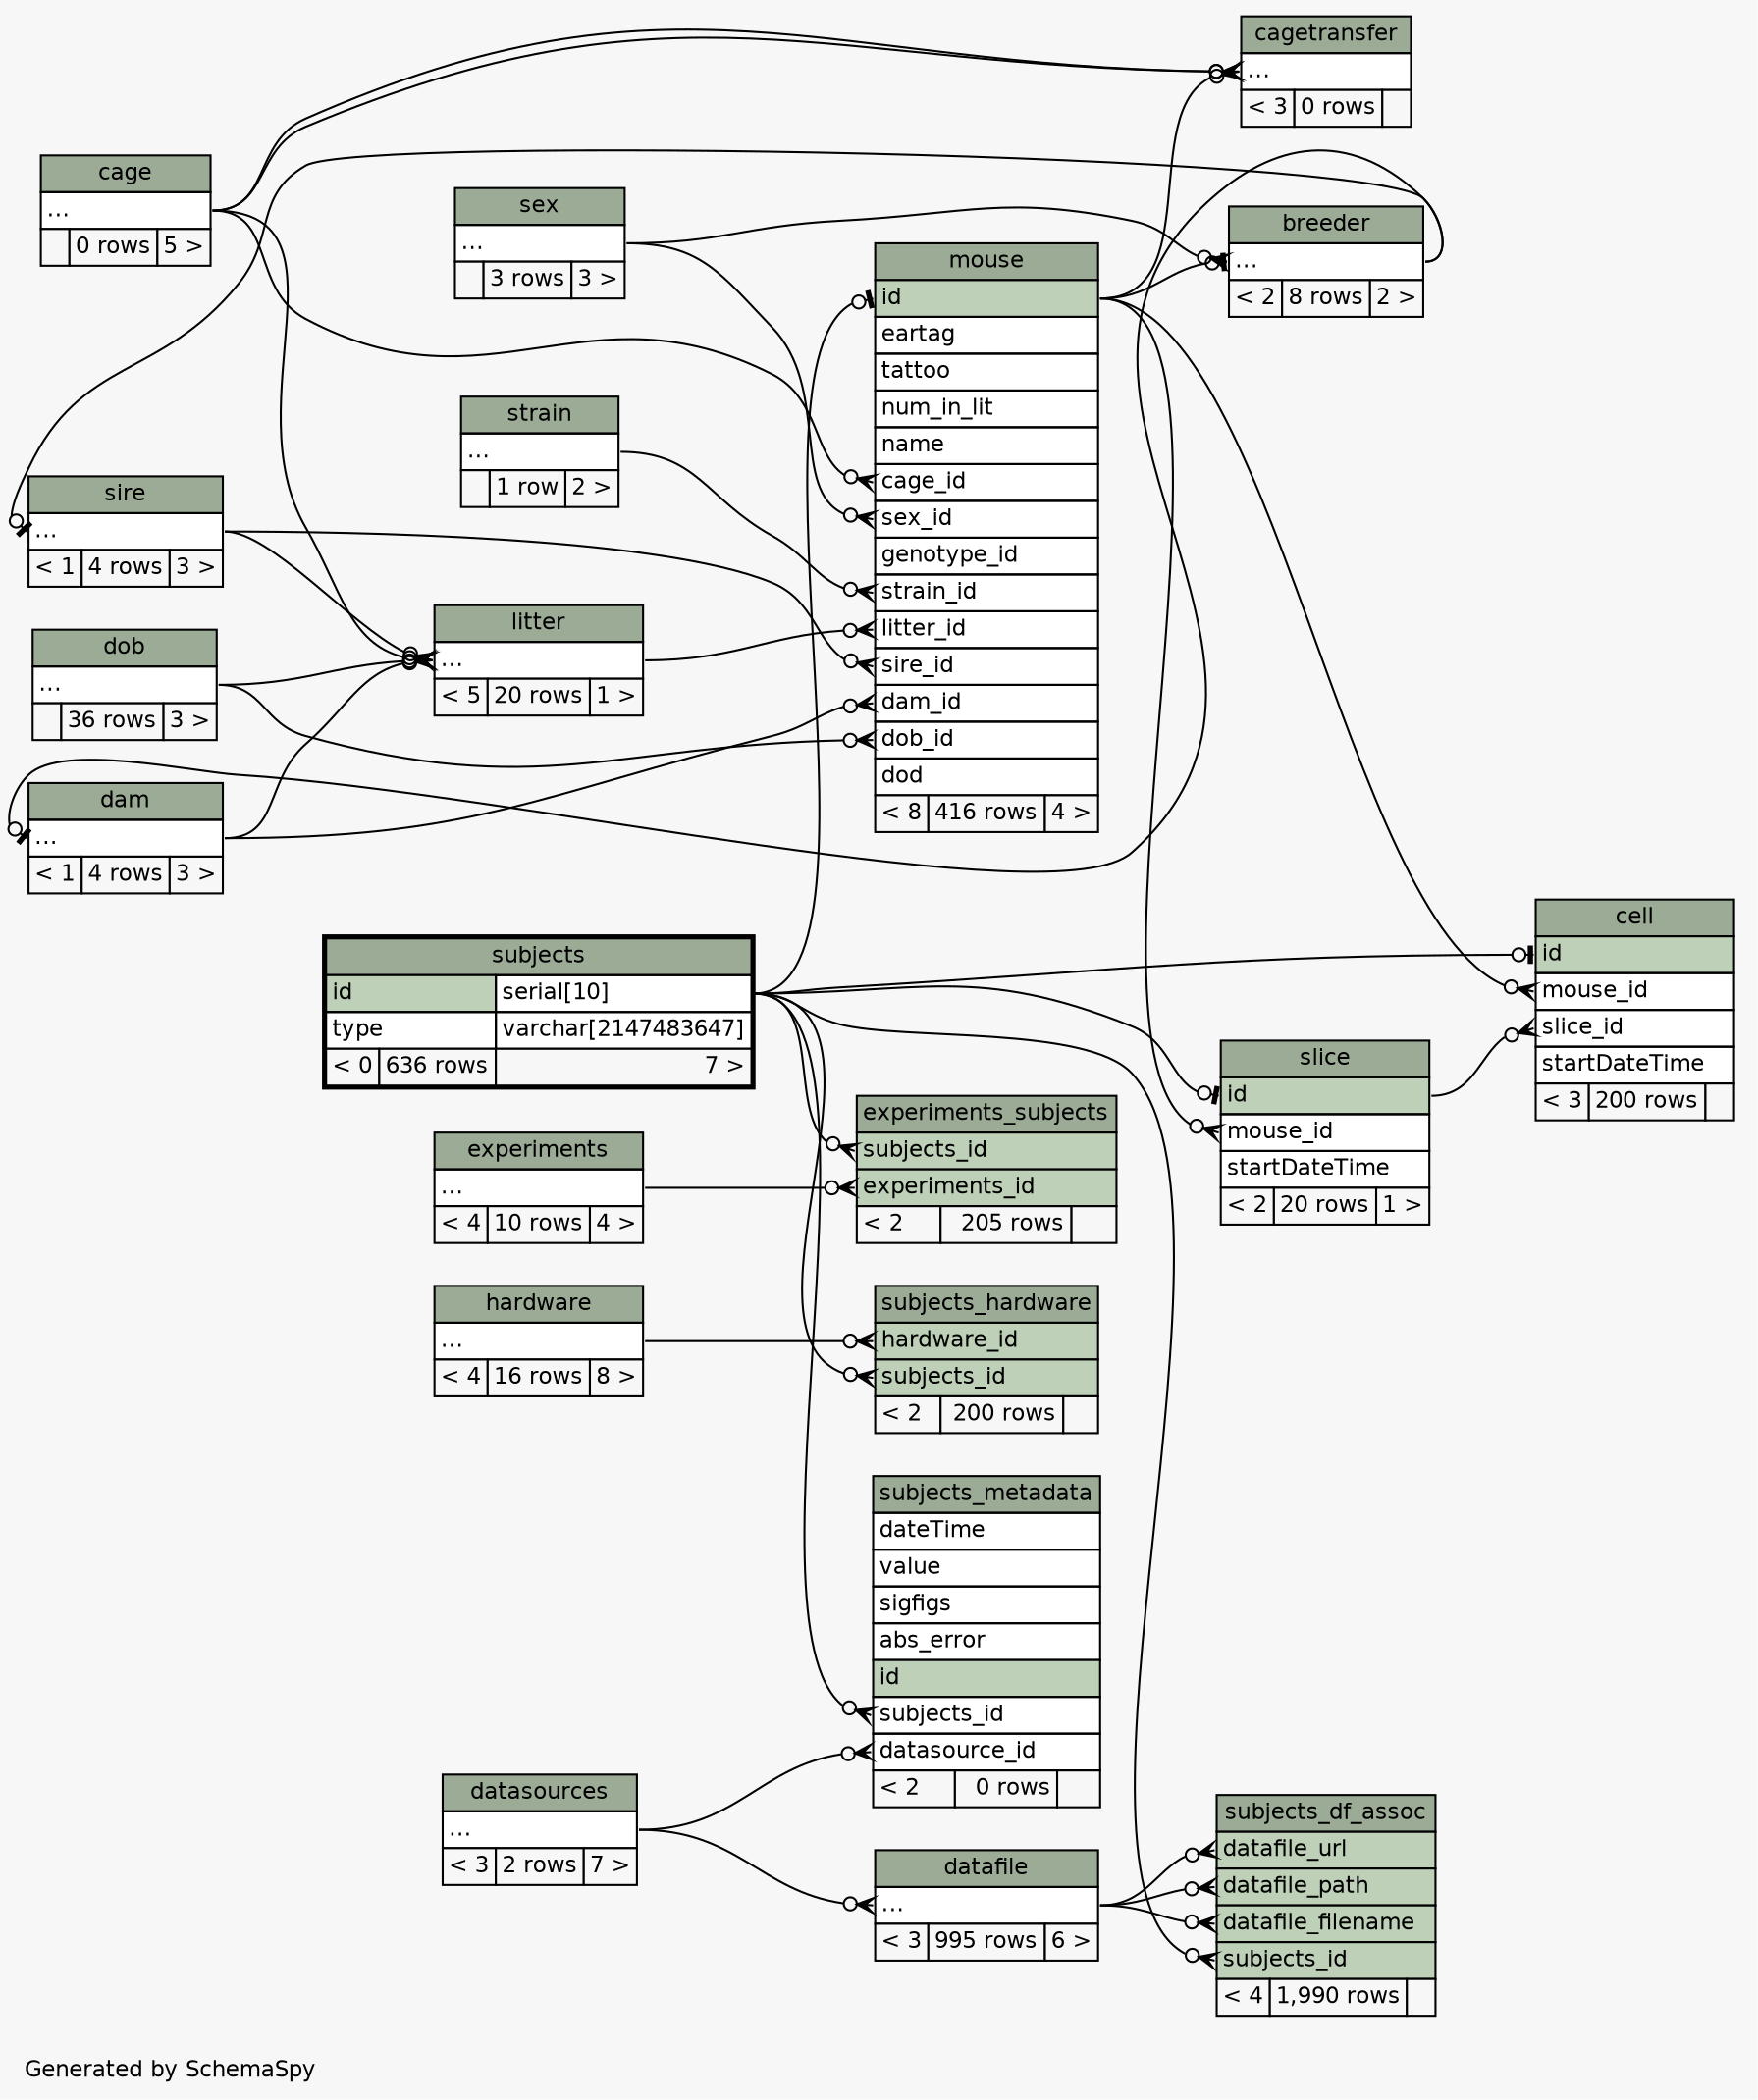 // dot 2.34.0 on Windows 7 6.1
// SchemaSpy rev 590
digraph "twoDegreesRelationshipsDiagram" {
  graph [
    rankdir="RL"
    bgcolor="#f7f7f7"
    label="\nGenerated by SchemaSpy"
    labeljust="l"
    nodesep="0.18"
    ranksep="0.46"
    fontname="Helvetica"
    fontsize="11"
  ];
  node [
    fontname="Helvetica"
    fontsize="11"
    shape="plaintext"
  ];
  edge [
    arrowsize="0.8"
  ];
  "breeder":"elipses":w -> "mouse":"id":e [arrowhead=none dir=back arrowtail=teeodot];
  "breeder":"elipses":w -> "sex":"elipses":e [arrowhead=none dir=back arrowtail=crowodot];
  "cagetransfer":"elipses":w -> "mouse":"id":e [arrowhead=none dir=back arrowtail=crowodot];
  "cagetransfer":"elipses":w -> "cage":"elipses":e [arrowhead=none dir=back arrowtail=crowodot];
  "cagetransfer":"elipses":w -> "cage":"elipses":e [arrowhead=none dir=back arrowtail=crowodot];
  "cell":"id":w -> "subjects":"id.type":e [arrowhead=none dir=back arrowtail=teeodot];
  "cell":"mouse_id":w -> "mouse":"id":e [arrowhead=none dir=back arrowtail=crowodot];
  "cell":"slice_id":w -> "slice":"id":e [arrowhead=none dir=back arrowtail=crowodot];
  "dam":"elipses":w -> "breeder":"elipses":e [arrowhead=none dir=back arrowtail=teeodot];
  "datafile":"elipses":w -> "datasources":"elipses":e [arrowhead=none dir=back arrowtail=crowodot];
  "experiments_subjects":"experiments_id":w -> "experiments":"elipses":e [arrowhead=none dir=back arrowtail=crowodot];
  "experiments_subjects":"subjects_id":w -> "subjects":"id.type":e [arrowhead=none dir=back arrowtail=crowodot];
  "litter":"elipses":w -> "cage":"elipses":e [arrowhead=none dir=back arrowtail=crowodot];
  "litter":"elipses":w -> "dam":"elipses":e [arrowhead=none dir=back arrowtail=crowodot];
  "litter":"elipses":w -> "dob":"elipses":e [arrowhead=none dir=back arrowtail=crowodot];
  "litter":"elipses":w -> "sire":"elipses":e [arrowhead=none dir=back arrowtail=crowodot];
  "mouse":"cage_id":w -> "cage":"elipses":e [arrowhead=none dir=back arrowtail=crowodot];
  "mouse":"dam_id":w -> "dam":"elipses":e [arrowhead=none dir=back arrowtail=crowodot];
  "mouse":"dob_id":w -> "dob":"elipses":e [arrowhead=none dir=back arrowtail=crowodot];
  "mouse":"id":w -> "subjects":"id.type":e [arrowhead=none dir=back arrowtail=teeodot];
  "mouse":"litter_id":w -> "litter":"elipses":e [arrowhead=none dir=back arrowtail=crowodot];
  "mouse":"sex_id":w -> "sex":"elipses":e [arrowhead=none dir=back arrowtail=crowodot];
  "mouse":"sire_id":w -> "sire":"elipses":e [arrowhead=none dir=back arrowtail=crowodot];
  "mouse":"strain_id":w -> "strain":"elipses":e [arrowhead=none dir=back arrowtail=crowodot];
  "sire":"elipses":w -> "breeder":"elipses":e [arrowhead=none dir=back arrowtail=teeodot];
  "slice":"id":w -> "subjects":"id.type":e [arrowhead=none dir=back arrowtail=teeodot];
  "slice":"mouse_id":w -> "mouse":"id":e [arrowhead=none dir=back arrowtail=crowodot];
  "subjects_df_assoc":"datafile_filename":w -> "datafile":"elipses":e [arrowhead=none dir=back arrowtail=crowodot];
  "subjects_df_assoc":"datafile_path":w -> "datafile":"elipses":e [arrowhead=none dir=back arrowtail=crowodot];
  "subjects_df_assoc":"datafile_url":w -> "datafile":"elipses":e [arrowhead=none dir=back arrowtail=crowodot];
  "subjects_df_assoc":"subjects_id":w -> "subjects":"id.type":e [arrowhead=none dir=back arrowtail=crowodot];
  "subjects_hardware":"hardware_id":w -> "hardware":"elipses":e [arrowhead=none dir=back arrowtail=crowodot];
  "subjects_hardware":"subjects_id":w -> "subjects":"id.type":e [arrowhead=none dir=back arrowtail=crowodot];
  "subjects_metadata":"datasource_id":w -> "datasources":"elipses":e [arrowhead=none dir=back arrowtail=crowodot];
  "subjects_metadata":"subjects_id":w -> "subjects":"id.type":e [arrowhead=none dir=back arrowtail=crowodot];
  "breeder" [
    label=<
    <TABLE BORDER="0" CELLBORDER="1" CELLSPACING="0" BGCOLOR="#ffffff">
      <TR><TD COLSPAN="3" BGCOLOR="#9bab96" ALIGN="CENTER">breeder</TD></TR>
      <TR><TD PORT="elipses" COLSPAN="3" ALIGN="LEFT">...</TD></TR>
      <TR><TD ALIGN="LEFT" BGCOLOR="#f7f7f7">&lt; 2</TD><TD ALIGN="RIGHT" BGCOLOR="#f7f7f7">8 rows</TD><TD ALIGN="RIGHT" BGCOLOR="#f7f7f7">2 &gt;</TD></TR>
    </TABLE>>
    URL="breeder.html"
    tooltip="breeder"
  ];
  "cage" [
    label=<
    <TABLE BORDER="0" CELLBORDER="1" CELLSPACING="0" BGCOLOR="#ffffff">
      <TR><TD COLSPAN="3" BGCOLOR="#9bab96" ALIGN="CENTER">cage</TD></TR>
      <TR><TD PORT="elipses" COLSPAN="3" ALIGN="LEFT">...</TD></TR>
      <TR><TD ALIGN="LEFT" BGCOLOR="#f7f7f7">  </TD><TD ALIGN="RIGHT" BGCOLOR="#f7f7f7">0 rows</TD><TD ALIGN="RIGHT" BGCOLOR="#f7f7f7">5 &gt;</TD></TR>
    </TABLE>>
    URL="cage.html"
    tooltip="cage"
  ];
  "cagetransfer" [
    label=<
    <TABLE BORDER="0" CELLBORDER="1" CELLSPACING="0" BGCOLOR="#ffffff">
      <TR><TD COLSPAN="3" BGCOLOR="#9bab96" ALIGN="CENTER">cagetransfer</TD></TR>
      <TR><TD PORT="elipses" COLSPAN="3" ALIGN="LEFT">...</TD></TR>
      <TR><TD ALIGN="LEFT" BGCOLOR="#f7f7f7">&lt; 3</TD><TD ALIGN="RIGHT" BGCOLOR="#f7f7f7">0 rows</TD><TD ALIGN="RIGHT" BGCOLOR="#f7f7f7">  </TD></TR>
    </TABLE>>
    URL="cagetransfer.html"
    tooltip="cagetransfer"
  ];
  "cell" [
    label=<
    <TABLE BORDER="0" CELLBORDER="1" CELLSPACING="0" BGCOLOR="#ffffff">
      <TR><TD COLSPAN="3" BGCOLOR="#9bab96" ALIGN="CENTER">cell</TD></TR>
      <TR><TD PORT="id" COLSPAN="3" BGCOLOR="#bed1b8" ALIGN="LEFT">id</TD></TR>
      <TR><TD PORT="mouse_id" COLSPAN="3" ALIGN="LEFT">mouse_id</TD></TR>
      <TR><TD PORT="slice_id" COLSPAN="3" ALIGN="LEFT">slice_id</TD></TR>
      <TR><TD PORT="startDateTime" COLSPAN="3" ALIGN="LEFT">startDateTime</TD></TR>
      <TR><TD ALIGN="LEFT" BGCOLOR="#f7f7f7">&lt; 3</TD><TD ALIGN="RIGHT" BGCOLOR="#f7f7f7">200 rows</TD><TD ALIGN="RIGHT" BGCOLOR="#f7f7f7">  </TD></TR>
    </TABLE>>
    URL="cell.html"
    tooltip="cell"
  ];
  "dam" [
    label=<
    <TABLE BORDER="0" CELLBORDER="1" CELLSPACING="0" BGCOLOR="#ffffff">
      <TR><TD COLSPAN="3" BGCOLOR="#9bab96" ALIGN="CENTER">dam</TD></TR>
      <TR><TD PORT="elipses" COLSPAN="3" ALIGN="LEFT">...</TD></TR>
      <TR><TD ALIGN="LEFT" BGCOLOR="#f7f7f7">&lt; 1</TD><TD ALIGN="RIGHT" BGCOLOR="#f7f7f7">4 rows</TD><TD ALIGN="RIGHT" BGCOLOR="#f7f7f7">3 &gt;</TD></TR>
    </TABLE>>
    URL="dam.html"
    tooltip="dam"
  ];
  "datafile" [
    label=<
    <TABLE BORDER="0" CELLBORDER="1" CELLSPACING="0" BGCOLOR="#ffffff">
      <TR><TD COLSPAN="3" BGCOLOR="#9bab96" ALIGN="CENTER">datafile</TD></TR>
      <TR><TD PORT="elipses" COLSPAN="3" ALIGN="LEFT">...</TD></TR>
      <TR><TD ALIGN="LEFT" BGCOLOR="#f7f7f7">&lt; 3</TD><TD ALIGN="RIGHT" BGCOLOR="#f7f7f7">995 rows</TD><TD ALIGN="RIGHT" BGCOLOR="#f7f7f7">6 &gt;</TD></TR>
    </TABLE>>
    URL="datafile.html"
    tooltip="datafile"
  ];
  "datasources" [
    label=<
    <TABLE BORDER="0" CELLBORDER="1" CELLSPACING="0" BGCOLOR="#ffffff">
      <TR><TD COLSPAN="3" BGCOLOR="#9bab96" ALIGN="CENTER">datasources</TD></TR>
      <TR><TD PORT="elipses" COLSPAN="3" ALIGN="LEFT">...</TD></TR>
      <TR><TD ALIGN="LEFT" BGCOLOR="#f7f7f7">&lt; 3</TD><TD ALIGN="RIGHT" BGCOLOR="#f7f7f7">2 rows</TD><TD ALIGN="RIGHT" BGCOLOR="#f7f7f7">7 &gt;</TD></TR>
    </TABLE>>
    URL="datasources.html"
    tooltip="datasources"
  ];
  "dob" [
    label=<
    <TABLE BORDER="0" CELLBORDER="1" CELLSPACING="0" BGCOLOR="#ffffff">
      <TR><TD COLSPAN="3" BGCOLOR="#9bab96" ALIGN="CENTER">dob</TD></TR>
      <TR><TD PORT="elipses" COLSPAN="3" ALIGN="LEFT">...</TD></TR>
      <TR><TD ALIGN="LEFT" BGCOLOR="#f7f7f7">  </TD><TD ALIGN="RIGHT" BGCOLOR="#f7f7f7">36 rows</TD><TD ALIGN="RIGHT" BGCOLOR="#f7f7f7">3 &gt;</TD></TR>
    </TABLE>>
    URL="dob.html"
    tooltip="dob"
  ];
  "experiments" [
    label=<
    <TABLE BORDER="0" CELLBORDER="1" CELLSPACING="0" BGCOLOR="#ffffff">
      <TR><TD COLSPAN="3" BGCOLOR="#9bab96" ALIGN="CENTER">experiments</TD></TR>
      <TR><TD PORT="elipses" COLSPAN="3" ALIGN="LEFT">...</TD></TR>
      <TR><TD ALIGN="LEFT" BGCOLOR="#f7f7f7">&lt; 4</TD><TD ALIGN="RIGHT" BGCOLOR="#f7f7f7">10 rows</TD><TD ALIGN="RIGHT" BGCOLOR="#f7f7f7">4 &gt;</TD></TR>
    </TABLE>>
    URL="experiments.html"
    tooltip="experiments"
  ];
  "experiments_subjects" [
    label=<
    <TABLE BORDER="0" CELLBORDER="1" CELLSPACING="0" BGCOLOR="#ffffff">
      <TR><TD COLSPAN="3" BGCOLOR="#9bab96" ALIGN="CENTER">experiments_subjects</TD></TR>
      <TR><TD PORT="subjects_id" COLSPAN="3" BGCOLOR="#bed1b8" ALIGN="LEFT">subjects_id</TD></TR>
      <TR><TD PORT="experiments_id" COLSPAN="3" BGCOLOR="#bed1b8" ALIGN="LEFT">experiments_id</TD></TR>
      <TR><TD ALIGN="LEFT" BGCOLOR="#f7f7f7">&lt; 2</TD><TD ALIGN="RIGHT" BGCOLOR="#f7f7f7">205 rows</TD><TD ALIGN="RIGHT" BGCOLOR="#f7f7f7">  </TD></TR>
    </TABLE>>
    URL="experiments_subjects.html"
    tooltip="experiments_subjects"
  ];
  "hardware" [
    label=<
    <TABLE BORDER="0" CELLBORDER="1" CELLSPACING="0" BGCOLOR="#ffffff">
      <TR><TD COLSPAN="3" BGCOLOR="#9bab96" ALIGN="CENTER">hardware</TD></TR>
      <TR><TD PORT="elipses" COLSPAN="3" ALIGN="LEFT">...</TD></TR>
      <TR><TD ALIGN="LEFT" BGCOLOR="#f7f7f7">&lt; 4</TD><TD ALIGN="RIGHT" BGCOLOR="#f7f7f7">16 rows</TD><TD ALIGN="RIGHT" BGCOLOR="#f7f7f7">8 &gt;</TD></TR>
    </TABLE>>
    URL="hardware.html"
    tooltip="hardware"
  ];
  "litter" [
    label=<
    <TABLE BORDER="0" CELLBORDER="1" CELLSPACING="0" BGCOLOR="#ffffff">
      <TR><TD COLSPAN="3" BGCOLOR="#9bab96" ALIGN="CENTER">litter</TD></TR>
      <TR><TD PORT="elipses" COLSPAN="3" ALIGN="LEFT">...</TD></TR>
      <TR><TD ALIGN="LEFT" BGCOLOR="#f7f7f7">&lt; 5</TD><TD ALIGN="RIGHT" BGCOLOR="#f7f7f7">20 rows</TD><TD ALIGN="RIGHT" BGCOLOR="#f7f7f7">1 &gt;</TD></TR>
    </TABLE>>
    URL="litter.html"
    tooltip="litter"
  ];
  "mouse" [
    label=<
    <TABLE BORDER="0" CELLBORDER="1" CELLSPACING="0" BGCOLOR="#ffffff">
      <TR><TD COLSPAN="3" BGCOLOR="#9bab96" ALIGN="CENTER">mouse</TD></TR>
      <TR><TD PORT="id" COLSPAN="3" BGCOLOR="#bed1b8" ALIGN="LEFT">id</TD></TR>
      <TR><TD PORT="eartag" COLSPAN="3" ALIGN="LEFT">eartag</TD></TR>
      <TR><TD PORT="tattoo" COLSPAN="3" ALIGN="LEFT">tattoo</TD></TR>
      <TR><TD PORT="num_in_lit" COLSPAN="3" ALIGN="LEFT">num_in_lit</TD></TR>
      <TR><TD PORT="name" COLSPAN="3" ALIGN="LEFT">name</TD></TR>
      <TR><TD PORT="cage_id" COLSPAN="3" ALIGN="LEFT">cage_id</TD></TR>
      <TR><TD PORT="sex_id" COLSPAN="3" ALIGN="LEFT">sex_id</TD></TR>
      <TR><TD PORT="genotype_id" COLSPAN="3" ALIGN="LEFT">genotype_id</TD></TR>
      <TR><TD PORT="strain_id" COLSPAN="3" ALIGN="LEFT">strain_id</TD></TR>
      <TR><TD PORT="litter_id" COLSPAN="3" ALIGN="LEFT">litter_id</TD></TR>
      <TR><TD PORT="sire_id" COLSPAN="3" ALIGN="LEFT">sire_id</TD></TR>
      <TR><TD PORT="dam_id" COLSPAN="3" ALIGN="LEFT">dam_id</TD></TR>
      <TR><TD PORT="dob_id" COLSPAN="3" ALIGN="LEFT">dob_id</TD></TR>
      <TR><TD PORT="dod" COLSPAN="3" ALIGN="LEFT">dod</TD></TR>
      <TR><TD ALIGN="LEFT" BGCOLOR="#f7f7f7">&lt; 8</TD><TD ALIGN="RIGHT" BGCOLOR="#f7f7f7">416 rows</TD><TD ALIGN="RIGHT" BGCOLOR="#f7f7f7">4 &gt;</TD></TR>
    </TABLE>>
    URL="mouse.html"
    tooltip="mouse"
  ];
  "sex" [
    label=<
    <TABLE BORDER="0" CELLBORDER="1" CELLSPACING="0" BGCOLOR="#ffffff">
      <TR><TD COLSPAN="3" BGCOLOR="#9bab96" ALIGN="CENTER">sex</TD></TR>
      <TR><TD PORT="elipses" COLSPAN="3" ALIGN="LEFT">...</TD></TR>
      <TR><TD ALIGN="LEFT" BGCOLOR="#f7f7f7">  </TD><TD ALIGN="RIGHT" BGCOLOR="#f7f7f7">3 rows</TD><TD ALIGN="RIGHT" BGCOLOR="#f7f7f7">3 &gt;</TD></TR>
    </TABLE>>
    URL="sex.html"
    tooltip="sex"
  ];
  "sire" [
    label=<
    <TABLE BORDER="0" CELLBORDER="1" CELLSPACING="0" BGCOLOR="#ffffff">
      <TR><TD COLSPAN="3" BGCOLOR="#9bab96" ALIGN="CENTER">sire</TD></TR>
      <TR><TD PORT="elipses" COLSPAN="3" ALIGN="LEFT">...</TD></TR>
      <TR><TD ALIGN="LEFT" BGCOLOR="#f7f7f7">&lt; 1</TD><TD ALIGN="RIGHT" BGCOLOR="#f7f7f7">4 rows</TD><TD ALIGN="RIGHT" BGCOLOR="#f7f7f7">3 &gt;</TD></TR>
    </TABLE>>
    URL="sire.html"
    tooltip="sire"
  ];
  "slice" [
    label=<
    <TABLE BORDER="0" CELLBORDER="1" CELLSPACING="0" BGCOLOR="#ffffff">
      <TR><TD COLSPAN="3" BGCOLOR="#9bab96" ALIGN="CENTER">slice</TD></TR>
      <TR><TD PORT="id" COLSPAN="3" BGCOLOR="#bed1b8" ALIGN="LEFT">id</TD></TR>
      <TR><TD PORT="mouse_id" COLSPAN="3" ALIGN="LEFT">mouse_id</TD></TR>
      <TR><TD PORT="startDateTime" COLSPAN="3" ALIGN="LEFT">startDateTime</TD></TR>
      <TR><TD ALIGN="LEFT" BGCOLOR="#f7f7f7">&lt; 2</TD><TD ALIGN="RIGHT" BGCOLOR="#f7f7f7">20 rows</TD><TD ALIGN="RIGHT" BGCOLOR="#f7f7f7">1 &gt;</TD></TR>
    </TABLE>>
    URL="slice.html"
    tooltip="slice"
  ];
  "strain" [
    label=<
    <TABLE BORDER="0" CELLBORDER="1" CELLSPACING="0" BGCOLOR="#ffffff">
      <TR><TD COLSPAN="3" BGCOLOR="#9bab96" ALIGN="CENTER">strain</TD></TR>
      <TR><TD PORT="elipses" COLSPAN="3" ALIGN="LEFT">...</TD></TR>
      <TR><TD ALIGN="LEFT" BGCOLOR="#f7f7f7">  </TD><TD ALIGN="RIGHT" BGCOLOR="#f7f7f7">1 row</TD><TD ALIGN="RIGHT" BGCOLOR="#f7f7f7">2 &gt;</TD></TR>
    </TABLE>>
    URL="strain.html"
    tooltip="strain"
  ];
  "subjects" [
    label=<
    <TABLE BORDER="2" CELLBORDER="1" CELLSPACING="0" BGCOLOR="#ffffff">
      <TR><TD COLSPAN="3" BGCOLOR="#9bab96" ALIGN="CENTER">subjects</TD></TR>
      <TR><TD PORT="id" COLSPAN="2" BGCOLOR="#bed1b8" ALIGN="LEFT">id</TD><TD PORT="id.type" ALIGN="LEFT">serial[10]</TD></TR>
      <TR><TD PORT="type" COLSPAN="2" ALIGN="LEFT">type</TD><TD PORT="type.type" ALIGN="LEFT">varchar[2147483647]</TD></TR>
      <TR><TD ALIGN="LEFT" BGCOLOR="#f7f7f7">&lt; 0</TD><TD ALIGN="RIGHT" BGCOLOR="#f7f7f7">636 rows</TD><TD ALIGN="RIGHT" BGCOLOR="#f7f7f7">7 &gt;</TD></TR>
    </TABLE>>
    URL="subjects.html"
    tooltip="subjects"
  ];
  "subjects_df_assoc" [
    label=<
    <TABLE BORDER="0" CELLBORDER="1" CELLSPACING="0" BGCOLOR="#ffffff">
      <TR><TD COLSPAN="3" BGCOLOR="#9bab96" ALIGN="CENTER">subjects_df_assoc</TD></TR>
      <TR><TD PORT="datafile_url" COLSPAN="3" BGCOLOR="#bed1b8" ALIGN="LEFT">datafile_url</TD></TR>
      <TR><TD PORT="datafile_path" COLSPAN="3" BGCOLOR="#bed1b8" ALIGN="LEFT">datafile_path</TD></TR>
      <TR><TD PORT="datafile_filename" COLSPAN="3" BGCOLOR="#bed1b8" ALIGN="LEFT">datafile_filename</TD></TR>
      <TR><TD PORT="subjects_id" COLSPAN="3" BGCOLOR="#bed1b8" ALIGN="LEFT">subjects_id</TD></TR>
      <TR><TD ALIGN="LEFT" BGCOLOR="#f7f7f7">&lt; 4</TD><TD ALIGN="RIGHT" BGCOLOR="#f7f7f7">1,990 rows</TD><TD ALIGN="RIGHT" BGCOLOR="#f7f7f7">  </TD></TR>
    </TABLE>>
    URL="subjects_df_assoc.html"
    tooltip="subjects_df_assoc"
  ];
  "subjects_hardware" [
    label=<
    <TABLE BORDER="0" CELLBORDER="1" CELLSPACING="0" BGCOLOR="#ffffff">
      <TR><TD COLSPAN="3" BGCOLOR="#9bab96" ALIGN="CENTER">subjects_hardware</TD></TR>
      <TR><TD PORT="hardware_id" COLSPAN="3" BGCOLOR="#bed1b8" ALIGN="LEFT">hardware_id</TD></TR>
      <TR><TD PORT="subjects_id" COLSPAN="3" BGCOLOR="#bed1b8" ALIGN="LEFT">subjects_id</TD></TR>
      <TR><TD ALIGN="LEFT" BGCOLOR="#f7f7f7">&lt; 2</TD><TD ALIGN="RIGHT" BGCOLOR="#f7f7f7">200 rows</TD><TD ALIGN="RIGHT" BGCOLOR="#f7f7f7">  </TD></TR>
    </TABLE>>
    URL="subjects_hardware.html"
    tooltip="subjects_hardware"
  ];
  "subjects_metadata" [
    label=<
    <TABLE BORDER="0" CELLBORDER="1" CELLSPACING="0" BGCOLOR="#ffffff">
      <TR><TD COLSPAN="3" BGCOLOR="#9bab96" ALIGN="CENTER">subjects_metadata</TD></TR>
      <TR><TD PORT="dateTime" COLSPAN="3" ALIGN="LEFT">dateTime</TD></TR>
      <TR><TD PORT="value" COLSPAN="3" ALIGN="LEFT">value</TD></TR>
      <TR><TD PORT="sigfigs" COLSPAN="3" ALIGN="LEFT">sigfigs</TD></TR>
      <TR><TD PORT="abs_error" COLSPAN="3" ALIGN="LEFT">abs_error</TD></TR>
      <TR><TD PORT="id" COLSPAN="3" BGCOLOR="#bed1b8" ALIGN="LEFT">id</TD></TR>
      <TR><TD PORT="subjects_id" COLSPAN="3" ALIGN="LEFT">subjects_id</TD></TR>
      <TR><TD PORT="datasource_id" COLSPAN="3" ALIGN="LEFT">datasource_id</TD></TR>
      <TR><TD ALIGN="LEFT" BGCOLOR="#f7f7f7">&lt; 2</TD><TD ALIGN="RIGHT" BGCOLOR="#f7f7f7">0 rows</TD><TD ALIGN="RIGHT" BGCOLOR="#f7f7f7">  </TD></TR>
    </TABLE>>
    URL="subjects_metadata.html"
    tooltip="subjects_metadata"
  ];
}
